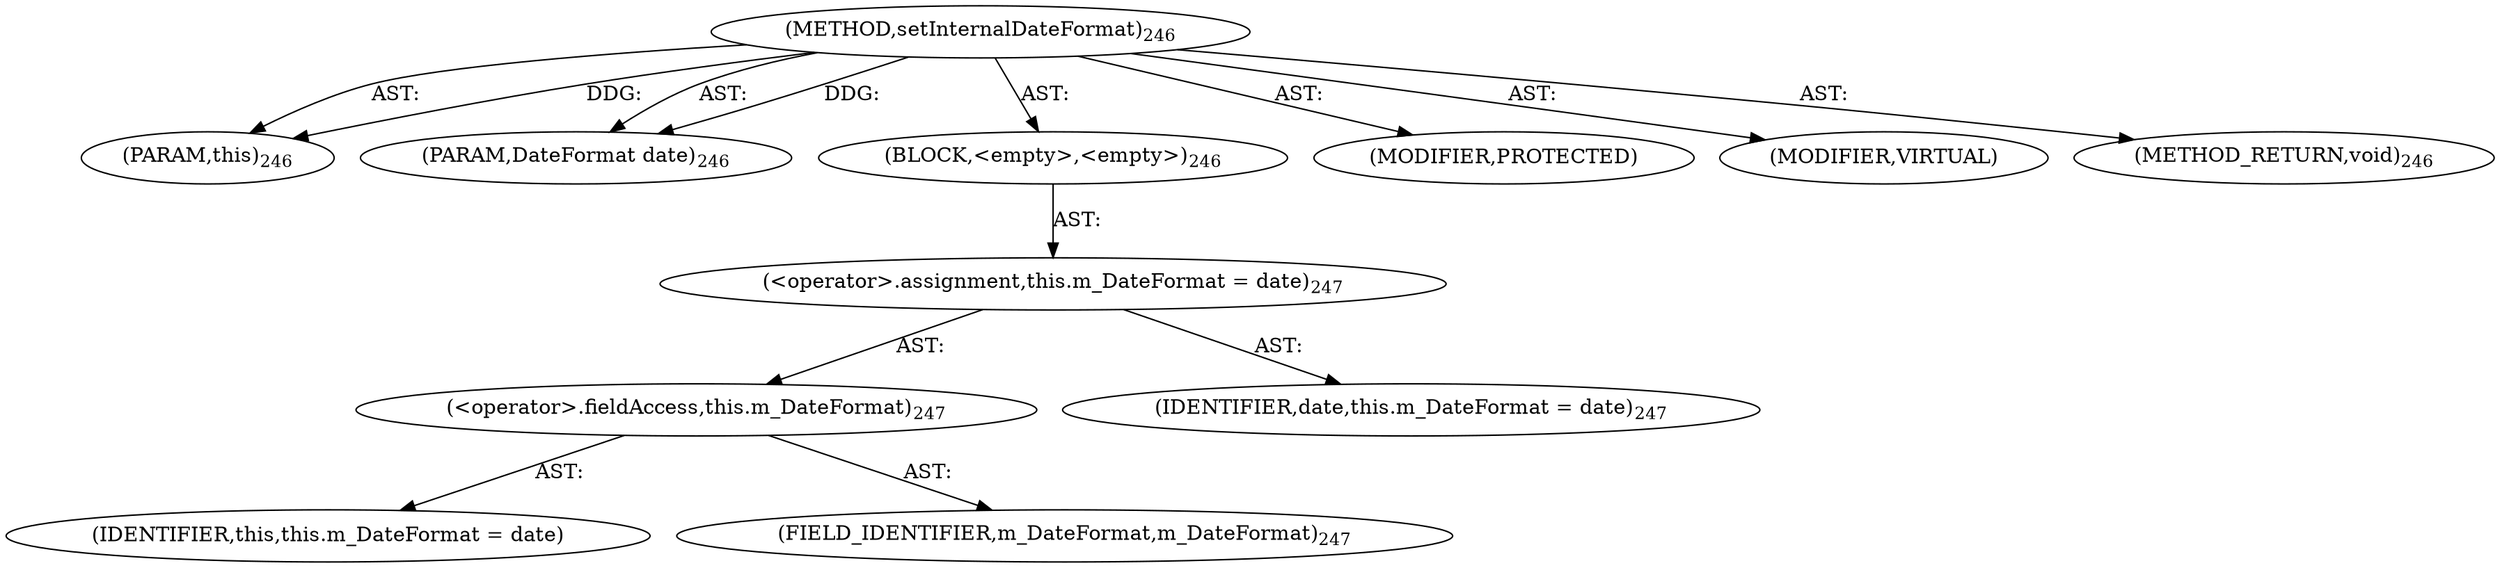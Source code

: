 digraph "setInternalDateFormat" {  
"111669149706" [label = <(METHOD,setInternalDateFormat)<SUB>246</SUB>> ]
"115964117018" [label = <(PARAM,this)<SUB>246</SUB>> ]
"115964117019" [label = <(PARAM,DateFormat date)<SUB>246</SUB>> ]
"25769803792" [label = <(BLOCK,&lt;empty&gt;,&lt;empty&gt;)<SUB>246</SUB>> ]
"30064771115" [label = <(&lt;operator&gt;.assignment,this.m_DateFormat = date)<SUB>247</SUB>> ]
"30064771116" [label = <(&lt;operator&gt;.fieldAccess,this.m_DateFormat)<SUB>247</SUB>> ]
"68719476800" [label = <(IDENTIFIER,this,this.m_DateFormat = date)> ]
"55834574857" [label = <(FIELD_IDENTIFIER,m_DateFormat,m_DateFormat)<SUB>247</SUB>> ]
"68719476801" [label = <(IDENTIFIER,date,this.m_DateFormat = date)<SUB>247</SUB>> ]
"133143986222" [label = <(MODIFIER,PROTECTED)> ]
"133143986223" [label = <(MODIFIER,VIRTUAL)> ]
"128849018890" [label = <(METHOD_RETURN,void)<SUB>246</SUB>> ]
  "111669149706" -> "115964117018"  [ label = "AST: "] 
  "111669149706" -> "115964117019"  [ label = "AST: "] 
  "111669149706" -> "25769803792"  [ label = "AST: "] 
  "111669149706" -> "133143986222"  [ label = "AST: "] 
  "111669149706" -> "133143986223"  [ label = "AST: "] 
  "111669149706" -> "128849018890"  [ label = "AST: "] 
  "25769803792" -> "30064771115"  [ label = "AST: "] 
  "30064771115" -> "30064771116"  [ label = "AST: "] 
  "30064771115" -> "68719476801"  [ label = "AST: "] 
  "30064771116" -> "68719476800"  [ label = "AST: "] 
  "30064771116" -> "55834574857"  [ label = "AST: "] 
  "111669149706" -> "115964117018"  [ label = "DDG: "] 
  "111669149706" -> "115964117019"  [ label = "DDG: "] 
}
